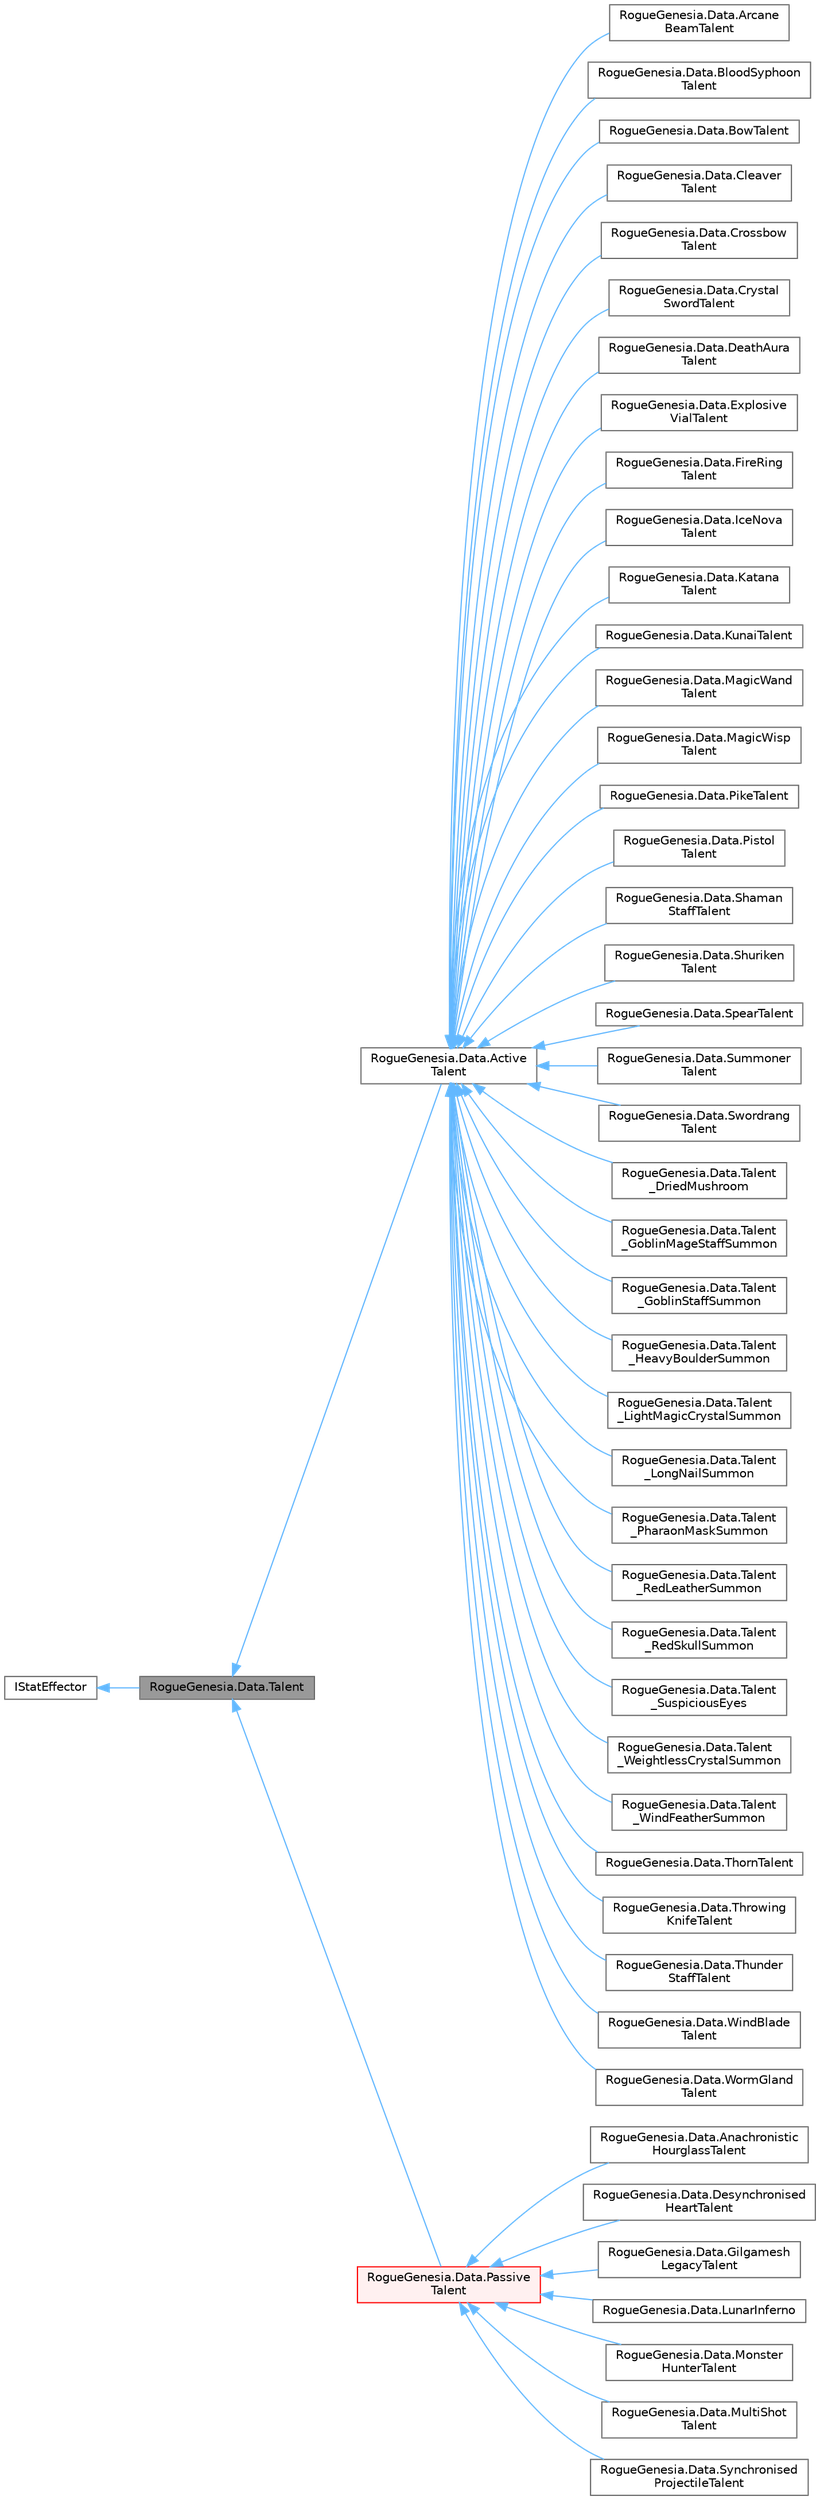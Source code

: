 digraph "RogueGenesia.Data.Talent"
{
 // LATEX_PDF_SIZE
  bgcolor="transparent";
  edge [fontname=Helvetica,fontsize=10,labelfontname=Helvetica,labelfontsize=10];
  node [fontname=Helvetica,fontsize=10,shape=box,height=0.2,width=0.4];
  rankdir="LR";
  Node1 [label="RogueGenesia.Data.Talent",height=0.2,width=0.4,color="gray40", fillcolor="grey60", style="filled", fontcolor="black",tooltip=" "];
  Node2 -> Node1 [dir="back",color="steelblue1",style="solid"];
  Node2 [label="IStatEffector",height=0.2,width=0.4,color="gray40", fillcolor="white", style="filled",URL="$interface_rogue_genesia_1_1_data_1_1_i_stat_effector.html",tooltip=" "];
  Node1 -> Node3 [dir="back",color="steelblue1",style="solid"];
  Node3 [label="RogueGenesia.Data.Active\lTalent",height=0.2,width=0.4,color="gray40", fillcolor="white", style="filled",URL="$class_rogue_genesia_1_1_data_1_1_active_talent.html",tooltip=" "];
  Node3 -> Node4 [dir="back",color="steelblue1",style="solid"];
  Node4 [label="RogueGenesia.Data.Arcane\lBeamTalent",height=0.2,width=0.4,color="gray40", fillcolor="white", style="filled",URL="$class_rogue_genesia_1_1_data_1_1_arcane_beam_talent.html",tooltip=" "];
  Node3 -> Node5 [dir="back",color="steelblue1",style="solid"];
  Node5 [label="RogueGenesia.Data.BloodSyphoon\lTalent",height=0.2,width=0.4,color="gray40", fillcolor="white", style="filled",URL="$class_rogue_genesia_1_1_data_1_1_blood_syphoon_talent.html",tooltip=" "];
  Node3 -> Node6 [dir="back",color="steelblue1",style="solid"];
  Node6 [label="RogueGenesia.Data.BowTalent",height=0.2,width=0.4,color="gray40", fillcolor="white", style="filled",URL="$class_rogue_genesia_1_1_data_1_1_bow_talent.html",tooltip=" "];
  Node3 -> Node7 [dir="back",color="steelblue1",style="solid"];
  Node7 [label="RogueGenesia.Data.Cleaver\lTalent",height=0.2,width=0.4,color="gray40", fillcolor="white", style="filled",URL="$class_rogue_genesia_1_1_data_1_1_cleaver_talent.html",tooltip=" "];
  Node3 -> Node8 [dir="back",color="steelblue1",style="solid"];
  Node8 [label="RogueGenesia.Data.Crossbow\lTalent",height=0.2,width=0.4,color="gray40", fillcolor="white", style="filled",URL="$class_rogue_genesia_1_1_data_1_1_crossbow_talent.html",tooltip=" "];
  Node3 -> Node9 [dir="back",color="steelblue1",style="solid"];
  Node9 [label="RogueGenesia.Data.Crystal\lSwordTalent",height=0.2,width=0.4,color="gray40", fillcolor="white", style="filled",URL="$class_rogue_genesia_1_1_data_1_1_crystal_sword_talent.html",tooltip=" "];
  Node3 -> Node10 [dir="back",color="steelblue1",style="solid"];
  Node10 [label="RogueGenesia.Data.DeathAura\lTalent",height=0.2,width=0.4,color="gray40", fillcolor="white", style="filled",URL="$class_rogue_genesia_1_1_data_1_1_death_aura_talent.html",tooltip=" "];
  Node3 -> Node11 [dir="back",color="steelblue1",style="solid"];
  Node11 [label="RogueGenesia.Data.Explosive\lVialTalent",height=0.2,width=0.4,color="gray40", fillcolor="white", style="filled",URL="$class_rogue_genesia_1_1_data_1_1_explosive_vial_talent.html",tooltip=" "];
  Node3 -> Node12 [dir="back",color="steelblue1",style="solid"];
  Node12 [label="RogueGenesia.Data.FireRing\lTalent",height=0.2,width=0.4,color="gray40", fillcolor="white", style="filled",URL="$class_rogue_genesia_1_1_data_1_1_fire_ring_talent.html",tooltip=" "];
  Node3 -> Node13 [dir="back",color="steelblue1",style="solid"];
  Node13 [label="RogueGenesia.Data.IceNova\lTalent",height=0.2,width=0.4,color="gray40", fillcolor="white", style="filled",URL="$class_rogue_genesia_1_1_data_1_1_ice_nova_talent.html",tooltip=" "];
  Node3 -> Node14 [dir="back",color="steelblue1",style="solid"];
  Node14 [label="RogueGenesia.Data.Katana\lTalent",height=0.2,width=0.4,color="gray40", fillcolor="white", style="filled",URL="$class_rogue_genesia_1_1_data_1_1_katana_talent.html",tooltip=" "];
  Node3 -> Node15 [dir="back",color="steelblue1",style="solid"];
  Node15 [label="RogueGenesia.Data.KunaiTalent",height=0.2,width=0.4,color="gray40", fillcolor="white", style="filled",URL="$class_rogue_genesia_1_1_data_1_1_kunai_talent.html",tooltip=" "];
  Node3 -> Node16 [dir="back",color="steelblue1",style="solid"];
  Node16 [label="RogueGenesia.Data.MagicWand\lTalent",height=0.2,width=0.4,color="gray40", fillcolor="white", style="filled",URL="$class_rogue_genesia_1_1_data_1_1_magic_wand_talent.html",tooltip=" "];
  Node3 -> Node17 [dir="back",color="steelblue1",style="solid"];
  Node17 [label="RogueGenesia.Data.MagicWisp\lTalent",height=0.2,width=0.4,color="gray40", fillcolor="white", style="filled",URL="$class_rogue_genesia_1_1_data_1_1_magic_wisp_talent.html",tooltip=" "];
  Node3 -> Node18 [dir="back",color="steelblue1",style="solid"];
  Node18 [label="RogueGenesia.Data.PikeTalent",height=0.2,width=0.4,color="gray40", fillcolor="white", style="filled",URL="$class_rogue_genesia_1_1_data_1_1_pike_talent.html",tooltip=" "];
  Node3 -> Node19 [dir="back",color="steelblue1",style="solid"];
  Node19 [label="RogueGenesia.Data.Pistol\lTalent",height=0.2,width=0.4,color="gray40", fillcolor="white", style="filled",URL="$class_rogue_genesia_1_1_data_1_1_pistol_talent.html",tooltip=" "];
  Node3 -> Node20 [dir="back",color="steelblue1",style="solid"];
  Node20 [label="RogueGenesia.Data.Shaman\lStaffTalent",height=0.2,width=0.4,color="gray40", fillcolor="white", style="filled",URL="$class_rogue_genesia_1_1_data_1_1_shaman_staff_talent.html",tooltip=" "];
  Node3 -> Node21 [dir="back",color="steelblue1",style="solid"];
  Node21 [label="RogueGenesia.Data.Shuriken\lTalent",height=0.2,width=0.4,color="gray40", fillcolor="white", style="filled",URL="$class_rogue_genesia_1_1_data_1_1_shuriken_talent.html",tooltip=" "];
  Node3 -> Node22 [dir="back",color="steelblue1",style="solid"];
  Node22 [label="RogueGenesia.Data.SpearTalent",height=0.2,width=0.4,color="gray40", fillcolor="white", style="filled",URL="$class_rogue_genesia_1_1_data_1_1_spear_talent.html",tooltip=" "];
  Node3 -> Node23 [dir="back",color="steelblue1",style="solid"];
  Node23 [label="RogueGenesia.Data.Summoner\lTalent",height=0.2,width=0.4,color="gray40", fillcolor="white", style="filled",URL="$class_rogue_genesia_1_1_data_1_1_summoner_talent.html",tooltip=" "];
  Node3 -> Node24 [dir="back",color="steelblue1",style="solid"];
  Node24 [label="RogueGenesia.Data.Swordrang\lTalent",height=0.2,width=0.4,color="gray40", fillcolor="white", style="filled",URL="$class_rogue_genesia_1_1_data_1_1_swordrang_talent.html",tooltip=" "];
  Node3 -> Node25 [dir="back",color="steelblue1",style="solid"];
  Node25 [label="RogueGenesia.Data.Talent\l_DriedMushroom",height=0.2,width=0.4,color="gray40", fillcolor="white", style="filled",URL="$class_rogue_genesia_1_1_data_1_1_talent___dried_mushroom.html",tooltip=" "];
  Node3 -> Node26 [dir="back",color="steelblue1",style="solid"];
  Node26 [label="RogueGenesia.Data.Talent\l_GoblinMageStaffSummon",height=0.2,width=0.4,color="gray40", fillcolor="white", style="filled",URL="$class_rogue_genesia_1_1_data_1_1_talent___goblin_mage_staff_summon.html",tooltip=" "];
  Node3 -> Node27 [dir="back",color="steelblue1",style="solid"];
  Node27 [label="RogueGenesia.Data.Talent\l_GoblinStaffSummon",height=0.2,width=0.4,color="gray40", fillcolor="white", style="filled",URL="$class_rogue_genesia_1_1_data_1_1_talent___goblin_staff_summon.html",tooltip=" "];
  Node3 -> Node28 [dir="back",color="steelblue1",style="solid"];
  Node28 [label="RogueGenesia.Data.Talent\l_HeavyBoulderSummon",height=0.2,width=0.4,color="gray40", fillcolor="white", style="filled",URL="$class_rogue_genesia_1_1_data_1_1_talent___heavy_boulder_summon.html",tooltip=" "];
  Node3 -> Node29 [dir="back",color="steelblue1",style="solid"];
  Node29 [label="RogueGenesia.Data.Talent\l_LightMagicCrystalSummon",height=0.2,width=0.4,color="gray40", fillcolor="white", style="filled",URL="$class_rogue_genesia_1_1_data_1_1_talent___light_magic_crystal_summon.html",tooltip=" "];
  Node3 -> Node30 [dir="back",color="steelblue1",style="solid"];
  Node30 [label="RogueGenesia.Data.Talent\l_LongNailSummon",height=0.2,width=0.4,color="gray40", fillcolor="white", style="filled",URL="$class_rogue_genesia_1_1_data_1_1_talent___long_nail_summon.html",tooltip=" "];
  Node3 -> Node31 [dir="back",color="steelblue1",style="solid"];
  Node31 [label="RogueGenesia.Data.Talent\l_PharaonMaskSummon",height=0.2,width=0.4,color="gray40", fillcolor="white", style="filled",URL="$class_rogue_genesia_1_1_data_1_1_talent___pharaon_mask_summon.html",tooltip=" "];
  Node3 -> Node32 [dir="back",color="steelblue1",style="solid"];
  Node32 [label="RogueGenesia.Data.Talent\l_RedLeatherSummon",height=0.2,width=0.4,color="gray40", fillcolor="white", style="filled",URL="$class_rogue_genesia_1_1_data_1_1_talent___red_leather_summon.html",tooltip=" "];
  Node3 -> Node33 [dir="back",color="steelblue1",style="solid"];
  Node33 [label="RogueGenesia.Data.Talent\l_RedSkullSummon",height=0.2,width=0.4,color="gray40", fillcolor="white", style="filled",URL="$class_rogue_genesia_1_1_data_1_1_talent___red_skull_summon.html",tooltip=" "];
  Node3 -> Node34 [dir="back",color="steelblue1",style="solid"];
  Node34 [label="RogueGenesia.Data.Talent\l_SuspiciousEyes",height=0.2,width=0.4,color="gray40", fillcolor="white", style="filled",URL="$class_rogue_genesia_1_1_data_1_1_talent___suspicious_eyes.html",tooltip=" "];
  Node3 -> Node35 [dir="back",color="steelblue1",style="solid"];
  Node35 [label="RogueGenesia.Data.Talent\l_WeightlessCrystalSummon",height=0.2,width=0.4,color="gray40", fillcolor="white", style="filled",URL="$class_rogue_genesia_1_1_data_1_1_talent___weightless_crystal_summon.html",tooltip=" "];
  Node3 -> Node36 [dir="back",color="steelblue1",style="solid"];
  Node36 [label="RogueGenesia.Data.Talent\l_WindFeatherSummon",height=0.2,width=0.4,color="gray40", fillcolor="white", style="filled",URL="$class_rogue_genesia_1_1_data_1_1_talent___wind_feather_summon.html",tooltip=" "];
  Node3 -> Node37 [dir="back",color="steelblue1",style="solid"];
  Node37 [label="RogueGenesia.Data.ThornTalent",height=0.2,width=0.4,color="gray40", fillcolor="white", style="filled",URL="$class_rogue_genesia_1_1_data_1_1_thorn_talent.html",tooltip=" "];
  Node3 -> Node38 [dir="back",color="steelblue1",style="solid"];
  Node38 [label="RogueGenesia.Data.Throwing\lKnifeTalent",height=0.2,width=0.4,color="gray40", fillcolor="white", style="filled",URL="$class_rogue_genesia_1_1_data_1_1_throwing_knife_talent.html",tooltip=" "];
  Node3 -> Node39 [dir="back",color="steelblue1",style="solid"];
  Node39 [label="RogueGenesia.Data.Thunder\lStaffTalent",height=0.2,width=0.4,color="gray40", fillcolor="white", style="filled",URL="$class_rogue_genesia_1_1_data_1_1_thunder_staff_talent.html",tooltip=" "];
  Node3 -> Node40 [dir="back",color="steelblue1",style="solid"];
  Node40 [label="RogueGenesia.Data.WindBlade\lTalent",height=0.2,width=0.4,color="gray40", fillcolor="white", style="filled",URL="$class_rogue_genesia_1_1_data_1_1_wind_blade_talent.html",tooltip=" "];
  Node3 -> Node41 [dir="back",color="steelblue1",style="solid"];
  Node41 [label="RogueGenesia.Data.WormGland\lTalent",height=0.2,width=0.4,color="gray40", fillcolor="white", style="filled",URL="$class_rogue_genesia_1_1_data_1_1_worm_gland_talent.html",tooltip=" "];
  Node1 -> Node42 [dir="back",color="steelblue1",style="solid"];
  Node42 [label="RogueGenesia.Data.Passive\lTalent",height=0.2,width=0.4,color="red", fillcolor="#FFF0F0", style="filled",URL="$class_rogue_genesia_1_1_data_1_1_passive_talent.html",tooltip=" "];
  Node42 -> Node43 [dir="back",color="steelblue1",style="solid"];
  Node43 [label="RogueGenesia.Data.Anachronistic\lHourglassTalent",height=0.2,width=0.4,color="gray40", fillcolor="white", style="filled",URL="$class_rogue_genesia_1_1_data_1_1_anachronistic_hourglass_talent.html",tooltip=" "];
  Node42 -> Node44 [dir="back",color="steelblue1",style="solid"];
  Node44 [label="RogueGenesia.Data.Desynchronised\lHeartTalent",height=0.2,width=0.4,color="gray40", fillcolor="white", style="filled",URL="$class_rogue_genesia_1_1_data_1_1_desynchronised_heart_talent.html",tooltip=" "];
  Node42 -> Node45 [dir="back",color="steelblue1",style="solid"];
  Node45 [label="RogueGenesia.Data.Gilgamesh\lLegacyTalent",height=0.2,width=0.4,color="gray40", fillcolor="white", style="filled",URL="$class_rogue_genesia_1_1_data_1_1_gilgamesh_legacy_talent.html",tooltip=" "];
  Node42 -> Node46 [dir="back",color="steelblue1",style="solid"];
  Node46 [label="RogueGenesia.Data.LunarInferno",height=0.2,width=0.4,color="gray40", fillcolor="white", style="filled",URL="$class_rogue_genesia_1_1_data_1_1_lunar_inferno.html",tooltip=" "];
  Node42 -> Node47 [dir="back",color="steelblue1",style="solid"];
  Node47 [label="RogueGenesia.Data.Monster\lHunterTalent",height=0.2,width=0.4,color="gray40", fillcolor="white", style="filled",URL="$class_rogue_genesia_1_1_data_1_1_monster_hunter_talent.html",tooltip=" "];
  Node42 -> Node48 [dir="back",color="steelblue1",style="solid"];
  Node48 [label="RogueGenesia.Data.MultiShot\lTalent",height=0.2,width=0.4,color="gray40", fillcolor="white", style="filled",URL="$class_rogue_genesia_1_1_data_1_1_multi_shot_talent.html",tooltip=" "];
  Node42 -> Node49 [dir="back",color="steelblue1",style="solid"];
  Node49 [label="RogueGenesia.Data.Synchronised\lProjectileTalent",height=0.2,width=0.4,color="gray40", fillcolor="white", style="filled",URL="$class_rogue_genesia_1_1_data_1_1_synchronised_projectile_talent.html",tooltip=" "];
}
